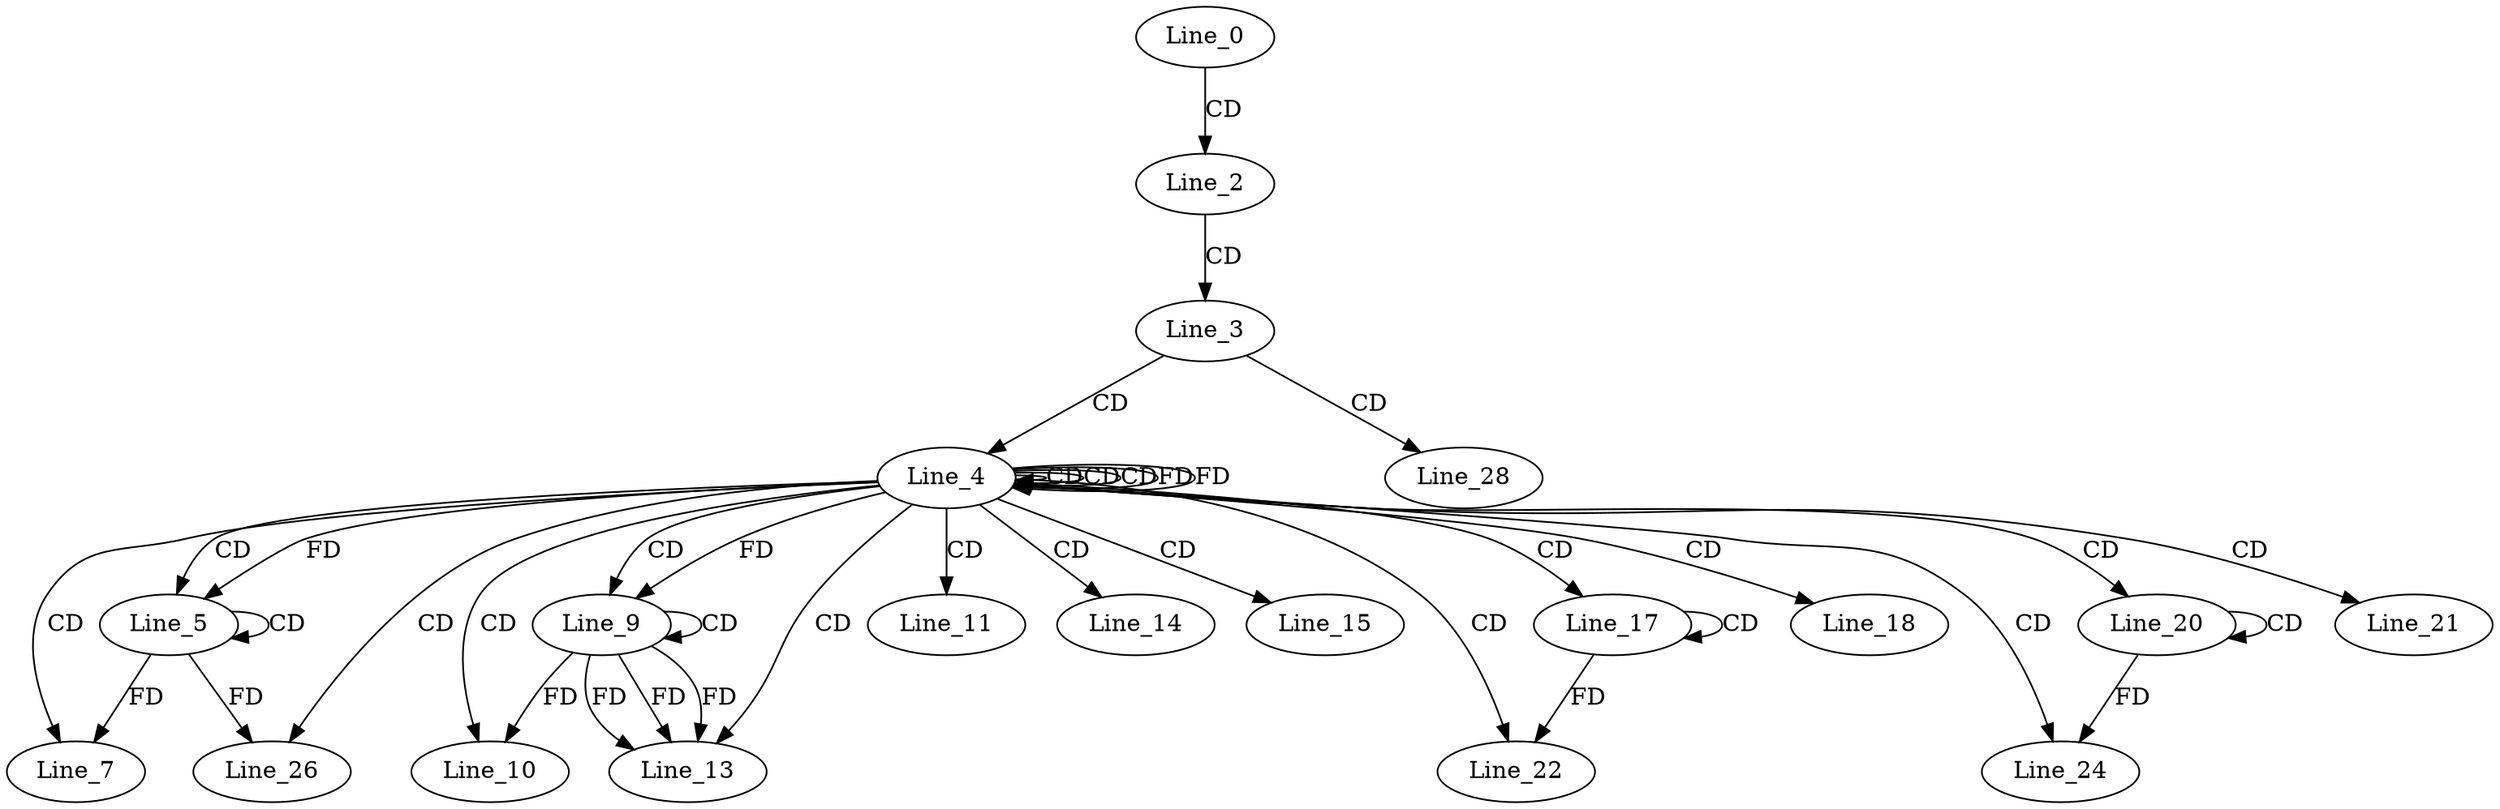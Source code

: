 digraph G {
  Line_0;
  Line_2;
  Line_3;
  Line_4;
  Line_4;
  Line_4;
  Line_4;
  Line_5;
  Line_5;
  Line_5;
  Line_7;
  Line_9;
  Line_9;
  Line_10;
  Line_11;
  Line_13;
  Line_13;
  Line_13;
  Line_13;
  Line_14;
  Line_15;
  Line_17;
  Line_17;
  Line_17;
  Line_18;
  Line_20;
  Line_20;
  Line_21;
  Line_21;
  Line_22;
  Line_24;
  Line_26;
  Line_26;
  Line_28;
  Line_28;
  Line_28;
  Line_0 -> Line_2 [ label="CD" ];
  Line_2 -> Line_3 [ label="CD" ];
  Line_3 -> Line_4 [ label="CD" ];
  Line_4 -> Line_4 [ label="CD" ];
  Line_4 -> Line_4 [ label="CD" ];
  Line_4 -> Line_4 [ label="CD" ];
  Line_4 -> Line_4 [ label="FD" ];
  Line_4 -> Line_5 [ label="CD" ];
  Line_5 -> Line_5 [ label="CD" ];
  Line_4 -> Line_5 [ label="FD" ];
  Line_4 -> Line_7 [ label="CD" ];
  Line_5 -> Line_7 [ label="FD" ];
  Line_4 -> Line_9 [ label="CD" ];
  Line_9 -> Line_9 [ label="CD" ];
  Line_4 -> Line_9 [ label="FD" ];
  Line_4 -> Line_10 [ label="CD" ];
  Line_9 -> Line_10 [ label="FD" ];
  Line_4 -> Line_11 [ label="CD" ];
  Line_4 -> Line_13 [ label="CD" ];
  Line_9 -> Line_13 [ label="FD" ];
  Line_9 -> Line_13 [ label="FD" ];
  Line_9 -> Line_13 [ label="FD" ];
  Line_4 -> Line_14 [ label="CD" ];
  Line_4 -> Line_15 [ label="CD" ];
  Line_4 -> Line_17 [ label="CD" ];
  Line_17 -> Line_17 [ label="CD" ];
  Line_4 -> Line_18 [ label="CD" ];
  Line_4 -> Line_20 [ label="CD" ];
  Line_20 -> Line_20 [ label="CD" ];
  Line_4 -> Line_21 [ label="CD" ];
  Line_4 -> Line_22 [ label="CD" ];
  Line_17 -> Line_22 [ label="FD" ];
  Line_4 -> Line_24 [ label="CD" ];
  Line_20 -> Line_24 [ label="FD" ];
  Line_4 -> Line_26 [ label="CD" ];
  Line_5 -> Line_26 [ label="FD" ];
  Line_3 -> Line_28 [ label="CD" ];
  Line_4 -> Line_4 [ label="FD" ];
}
